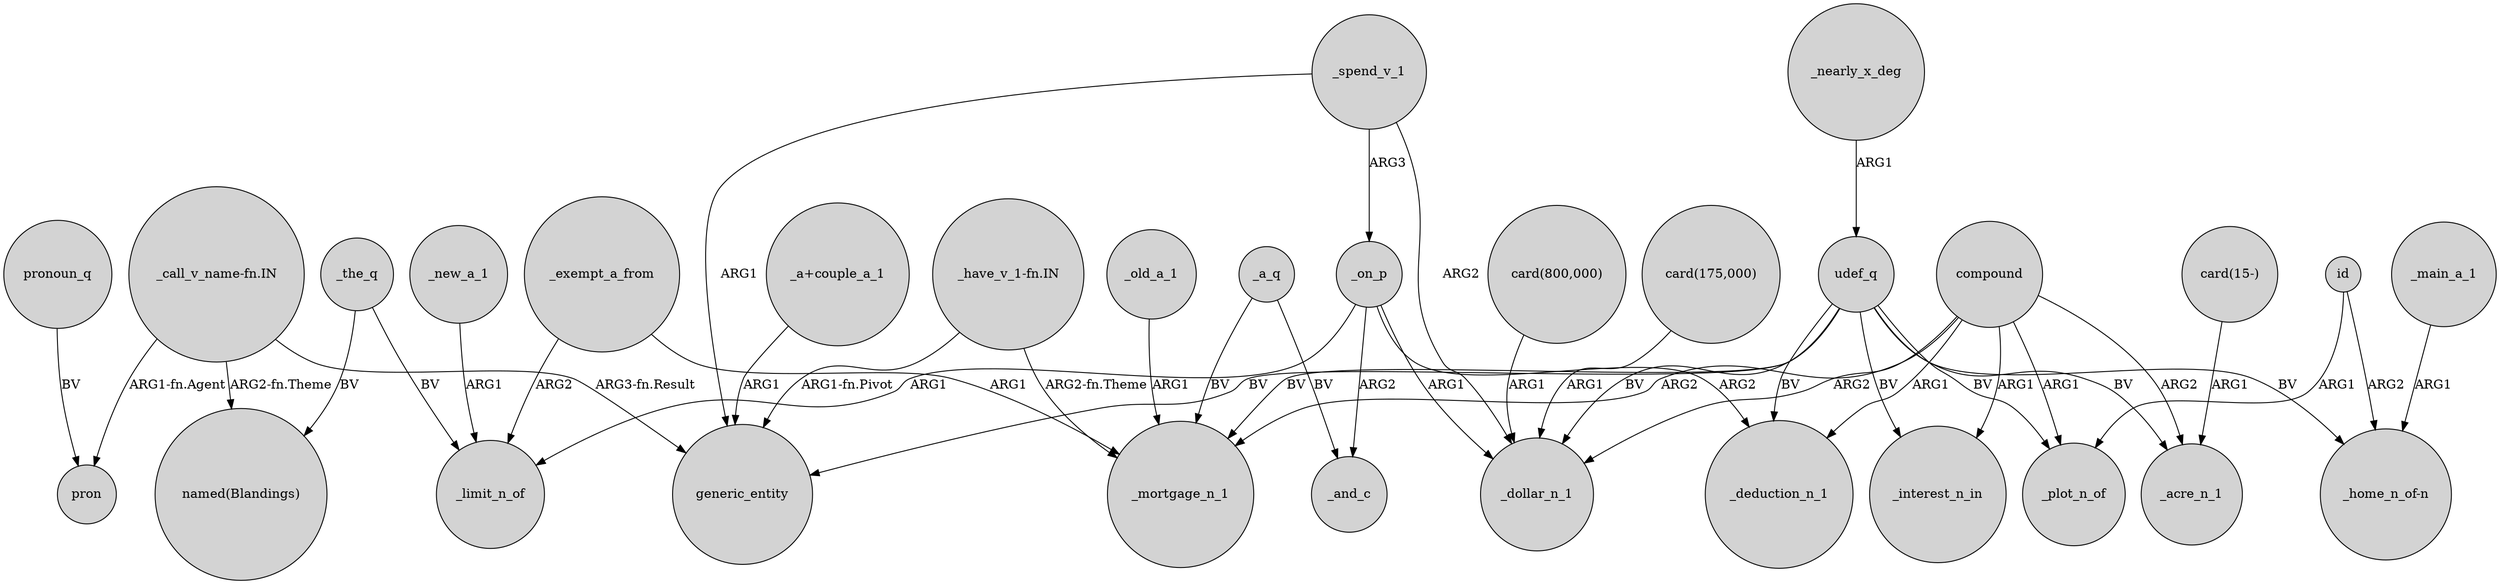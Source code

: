 digraph {
	node [shape=circle style=filled]
	_the_q -> "named(Blandings)" [label=BV]
	udef_q -> generic_entity [label=BV]
	"_call_v_name-fn.IN" -> generic_entity [label="ARG3-fn.Result"]
	udef_q -> _mortgage_n_1 [label=BV]
	"_have_v_1-fn.IN" -> generic_entity [label="ARG1-fn.Pivot"]
	_new_a_1 -> _limit_n_of [label=ARG1]
	_on_p -> _dollar_n_1 [label=ARG1]
	compound -> _mortgage_n_1 [label=ARG2]
	"_call_v_name-fn.IN" -> "named(Blandings)" [label="ARG2-fn.Theme"]
	udef_q -> "_home_n_of-n" [label=BV]
	_spend_v_1 -> generic_entity [label=ARG1]
	"card(800,000)" -> _dollar_n_1 [label=ARG1]
	udef_q -> _interest_n_in [label=BV]
	_spend_v_1 -> _dollar_n_1 [label=ARG2]
	"_have_v_1-fn.IN" -> _mortgage_n_1 [label="ARG2-fn.Theme"]
	_exempt_a_from -> _limit_n_of [label=ARG2]
	udef_q -> _deduction_n_1 [label=BV]
	udef_q -> _acre_n_1 [label=BV]
	pronoun_q -> pron [label=BV]
	"card(15-)" -> _acre_n_1 [label=ARG1]
	id -> "_home_n_of-n" [label=ARG2]
	_a_q -> _and_c [label=BV]
	id -> _plot_n_of [label=ARG1]
	compound -> _acre_n_1 [label=ARG2]
	_nearly_x_deg -> udef_q [label=ARG1]
	"card(175,000)" -> _dollar_n_1 [label=ARG1]
	"_call_v_name-fn.IN" -> pron [label="ARG1-fn.Agent"]
	_exempt_a_from -> _mortgage_n_1 [label=ARG1]
	_on_p -> _and_c [label=ARG2]
	compound -> _deduction_n_1 [label=ARG1]
	_a_q -> _mortgage_n_1 [label=BV]
	compound -> _interest_n_in [label=ARG1]
	_old_a_1 -> _mortgage_n_1 [label=ARG1]
	udef_q -> _plot_n_of [label=BV]
	_on_p -> _limit_n_of [label=ARG1]
	compound -> _dollar_n_1 [label=ARG2]
	"_a+couple_a_1" -> generic_entity [label=ARG1]
	compound -> _plot_n_of [label=ARG1]
	_main_a_1 -> "_home_n_of-n" [label=ARG1]
	_the_q -> _limit_n_of [label=BV]
	_spend_v_1 -> _on_p [label=ARG3]
	udef_q -> _dollar_n_1 [label=BV]
	_on_p -> _deduction_n_1 [label=ARG2]
}
